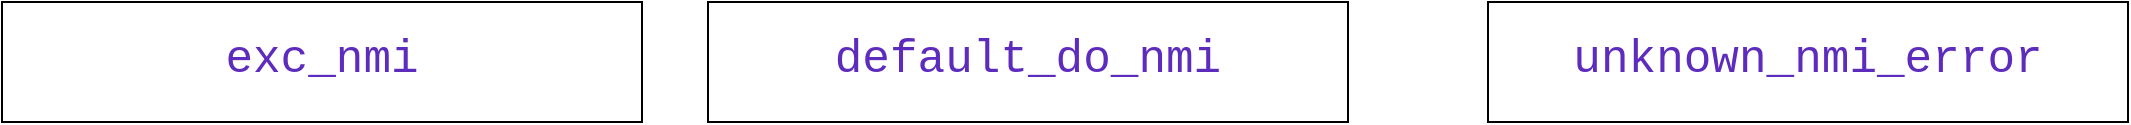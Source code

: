 <mxfile version="26.0.6">
  <diagram name="第 1 页" id="-dwm3XOrwqf_RiKbXSQv">
    <mxGraphModel dx="2901" dy="1106" grid="1" gridSize="10" guides="1" tooltips="1" connect="1" arrows="1" fold="1" page="1" pageScale="1" pageWidth="827" pageHeight="1169" math="0" shadow="0">
      <root>
        <mxCell id="0" />
        <mxCell id="1" parent="0" />
        <mxCell id="nSUaSM3tlmyehWSu0fDm-1" value="&lt;div style=&quot;color: rgb(41, 41, 41); background-color: rgb(255, 255, 255); font-family: Consolas, &amp;quot;Courier New&amp;quot;, monospace; line-height: 19px; white-space: pre;&quot;&gt;&lt;span style=&quot;color: rgb(94, 44, 188);&quot;&gt;&lt;font style=&quot;font-size: 23px;&quot;&gt;unknown_nmi_error&lt;/font&gt;&lt;/span&gt;&lt;/div&gt;" style="rounded=0;whiteSpace=wrap;html=1;" vertex="1" parent="1">
          <mxGeometry x="330" y="450" width="320" height="60" as="geometry" />
        </mxCell>
        <mxCell id="nSUaSM3tlmyehWSu0fDm-2" value="&lt;div style=&quot;color: rgb(41, 41, 41); background-color: rgb(255, 255, 255); font-family: Consolas, &amp;quot;Courier New&amp;quot;, monospace; line-height: 19px; white-space: pre;&quot;&gt;&lt;span style=&quot;color: rgb(94, 44, 188);&quot;&gt;&lt;font style=&quot;font-size: 23px;&quot;&gt;default_do_nmi&lt;/font&gt;&lt;/span&gt;&lt;/div&gt;" style="rounded=0;whiteSpace=wrap;html=1;" vertex="1" parent="1">
          <mxGeometry x="-60" y="450" width="320" height="60" as="geometry" />
        </mxCell>
        <mxCell id="nSUaSM3tlmyehWSu0fDm-3" value="&lt;div style=&quot;color: rgb(41, 41, 41); background-color: rgb(255, 255, 255); font-family: Consolas, &amp;quot;Courier New&amp;quot;, monospace; line-height: 19px; white-space: pre;&quot;&gt;&lt;span style=&quot;color: rgb(94, 44, 188);&quot;&gt;&lt;font style=&quot;font-size: 23px;&quot;&gt;exc_nmi&lt;/font&gt;&lt;/span&gt;&lt;/div&gt;" style="rounded=0;whiteSpace=wrap;html=1;" vertex="1" parent="1">
          <mxGeometry x="-413" y="450" width="320" height="60" as="geometry" />
        </mxCell>
      </root>
    </mxGraphModel>
  </diagram>
</mxfile>
